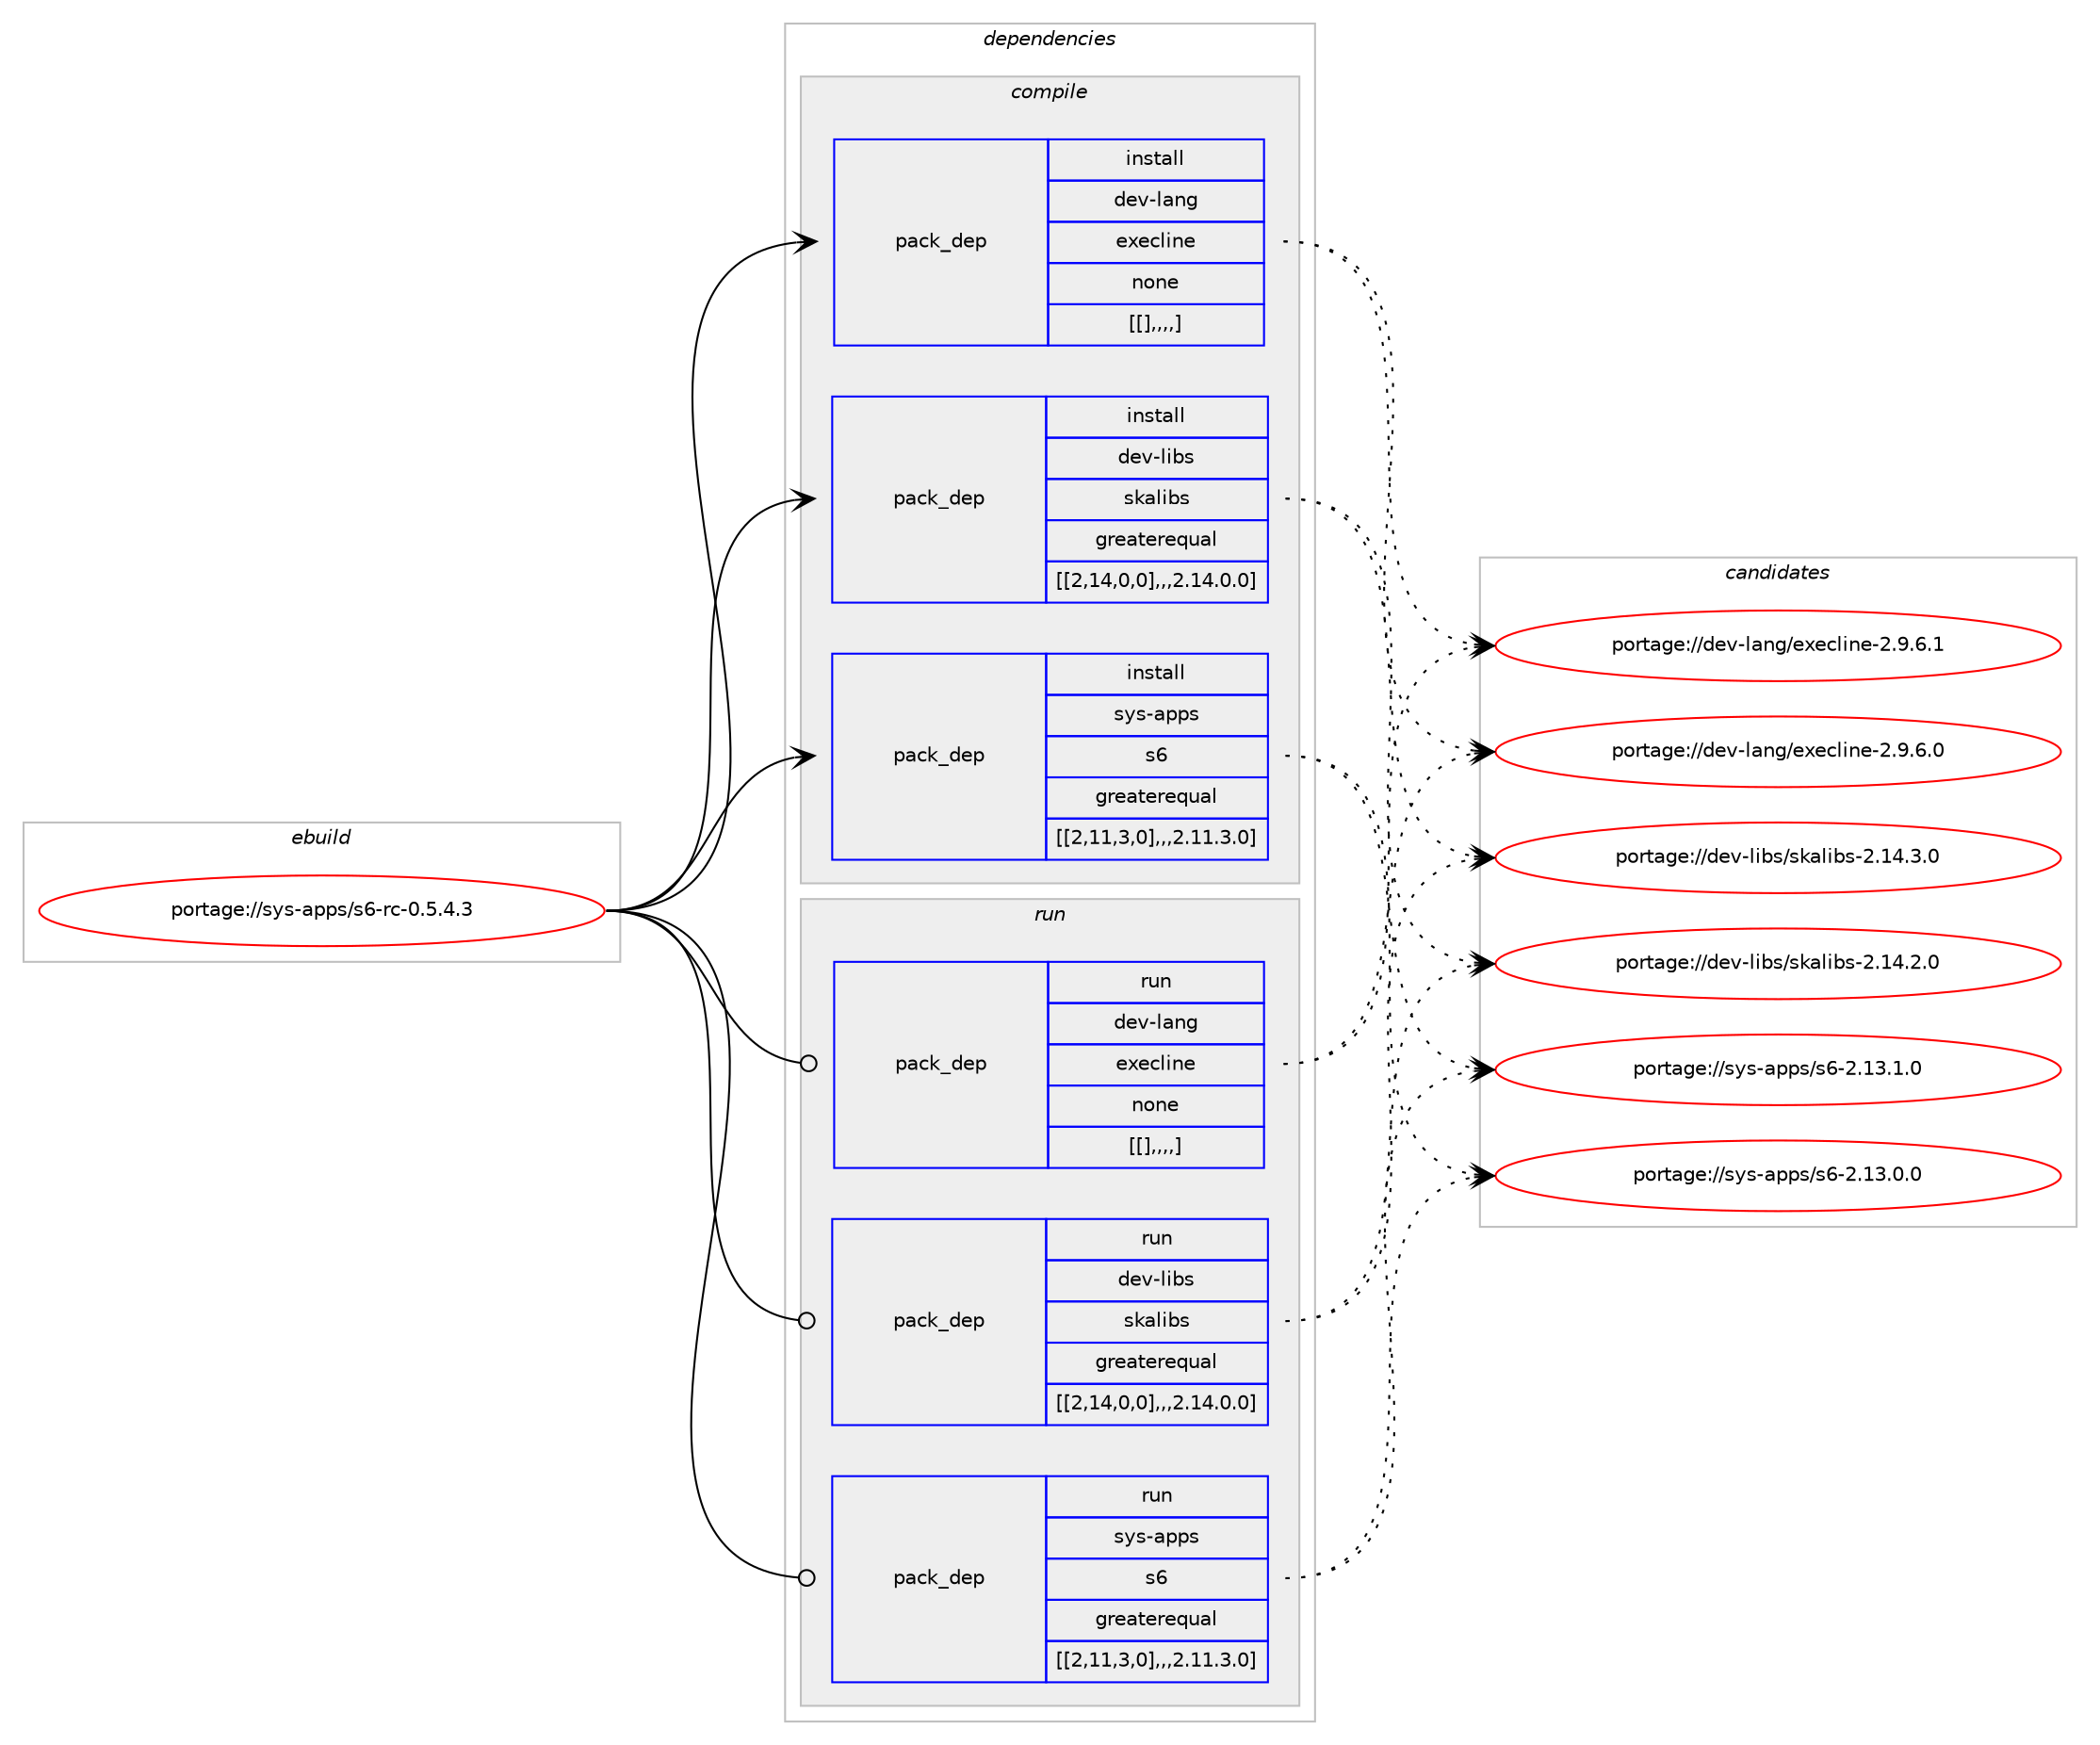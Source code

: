 digraph prolog {

# *************
# Graph options
# *************

newrank=true;
concentrate=true;
compound=true;
graph [rankdir=LR,fontname=Helvetica,fontsize=10,ranksep=1.5];#, ranksep=2.5, nodesep=0.2];
edge  [arrowhead=vee];
node  [fontname=Helvetica,fontsize=10];

# **********
# The ebuild
# **********

subgraph cluster_leftcol {
color=gray;
label=<<i>ebuild</i>>;
id [label="portage://sys-apps/s6-rc-0.5.4.3", color=red, width=4, href="../sys-apps/s6-rc-0.5.4.3.svg"];
}

# ****************
# The dependencies
# ****************

subgraph cluster_midcol {
color=gray;
label=<<i>dependencies</i>>;
subgraph cluster_compile {
fillcolor="#eeeeee";
style=filled;
label=<<i>compile</i>>;
subgraph pack324351 {
dependency445977 [label=<<TABLE BORDER="0" CELLBORDER="1" CELLSPACING="0" CELLPADDING="4" WIDTH="220"><TR><TD ROWSPAN="6" CELLPADDING="30">pack_dep</TD></TR><TR><TD WIDTH="110">install</TD></TR><TR><TD>dev-lang</TD></TR><TR><TD>execline</TD></TR><TR><TD>none</TD></TR><TR><TD>[[],,,,]</TD></TR></TABLE>>, shape=none, color=blue];
}
id:e -> dependency445977:w [weight=20,style="solid",arrowhead="vee"];
subgraph pack324353 {
dependency445981 [label=<<TABLE BORDER="0" CELLBORDER="1" CELLSPACING="0" CELLPADDING="4" WIDTH="220"><TR><TD ROWSPAN="6" CELLPADDING="30">pack_dep</TD></TR><TR><TD WIDTH="110">install</TD></TR><TR><TD>dev-libs</TD></TR><TR><TD>skalibs</TD></TR><TR><TD>greaterequal</TD></TR><TR><TD>[[2,14,0,0],,,2.14.0.0]</TD></TR></TABLE>>, shape=none, color=blue];
}
id:e -> dependency445981:w [weight=20,style="solid",arrowhead="vee"];
subgraph pack324378 {
dependency446025 [label=<<TABLE BORDER="0" CELLBORDER="1" CELLSPACING="0" CELLPADDING="4" WIDTH="220"><TR><TD ROWSPAN="6" CELLPADDING="30">pack_dep</TD></TR><TR><TD WIDTH="110">install</TD></TR><TR><TD>sys-apps</TD></TR><TR><TD>s6</TD></TR><TR><TD>greaterequal</TD></TR><TR><TD>[[2,11,3,0],,,2.11.3.0]</TD></TR></TABLE>>, shape=none, color=blue];
}
id:e -> dependency446025:w [weight=20,style="solid",arrowhead="vee"];
}
subgraph cluster_compileandrun {
fillcolor="#eeeeee";
style=filled;
label=<<i>compile and run</i>>;
}
subgraph cluster_run {
fillcolor="#eeeeee";
style=filled;
label=<<i>run</i>>;
subgraph pack324394 {
dependency446049 [label=<<TABLE BORDER="0" CELLBORDER="1" CELLSPACING="0" CELLPADDING="4" WIDTH="220"><TR><TD ROWSPAN="6" CELLPADDING="30">pack_dep</TD></TR><TR><TD WIDTH="110">run</TD></TR><TR><TD>dev-lang</TD></TR><TR><TD>execline</TD></TR><TR><TD>none</TD></TR><TR><TD>[[],,,,]</TD></TR></TABLE>>, shape=none, color=blue];
}
id:e -> dependency446049:w [weight=20,style="solid",arrowhead="odot"];
subgraph pack324412 {
dependency446051 [label=<<TABLE BORDER="0" CELLBORDER="1" CELLSPACING="0" CELLPADDING="4" WIDTH="220"><TR><TD ROWSPAN="6" CELLPADDING="30">pack_dep</TD></TR><TR><TD WIDTH="110">run</TD></TR><TR><TD>dev-libs</TD></TR><TR><TD>skalibs</TD></TR><TR><TD>greaterequal</TD></TR><TR><TD>[[2,14,0,0],,,2.14.0.0]</TD></TR></TABLE>>, shape=none, color=blue];
}
id:e -> dependency446051:w [weight=20,style="solid",arrowhead="odot"];
subgraph pack324426 {
dependency446074 [label=<<TABLE BORDER="0" CELLBORDER="1" CELLSPACING="0" CELLPADDING="4" WIDTH="220"><TR><TD ROWSPAN="6" CELLPADDING="30">pack_dep</TD></TR><TR><TD WIDTH="110">run</TD></TR><TR><TD>sys-apps</TD></TR><TR><TD>s6</TD></TR><TR><TD>greaterequal</TD></TR><TR><TD>[[2,11,3,0],,,2.11.3.0]</TD></TR></TABLE>>, shape=none, color=blue];
}
id:e -> dependency446074:w [weight=20,style="solid",arrowhead="odot"];
}
}

# **************
# The candidates
# **************

subgraph cluster_choices {
rank=same;
color=gray;
label=<<i>candidates</i>>;

subgraph choice324018 {
color=black;
nodesep=1;
choice100101118451089711010347101120101991081051101014550465746544649 [label="portage://dev-lang/execline-2.9.6.1", color=red, width=4,href="../dev-lang/execline-2.9.6.1.svg"];
choice100101118451089711010347101120101991081051101014550465746544648 [label="portage://dev-lang/execline-2.9.6.0", color=red, width=4,href="../dev-lang/execline-2.9.6.0.svg"];
dependency445977:e -> choice100101118451089711010347101120101991081051101014550465746544649:w [style=dotted,weight="100"];
dependency445977:e -> choice100101118451089711010347101120101991081051101014550465746544648:w [style=dotted,weight="100"];
}
subgraph choice324065 {
color=black;
nodesep=1;
choice1001011184510810598115471151079710810598115455046495246514648 [label="portage://dev-libs/skalibs-2.14.3.0", color=red, width=4,href="../dev-libs/skalibs-2.14.3.0.svg"];
choice1001011184510810598115471151079710810598115455046495246504648 [label="portage://dev-libs/skalibs-2.14.2.0", color=red, width=4,href="../dev-libs/skalibs-2.14.2.0.svg"];
dependency445981:e -> choice1001011184510810598115471151079710810598115455046495246514648:w [style=dotted,weight="100"];
dependency445981:e -> choice1001011184510810598115471151079710810598115455046495246504648:w [style=dotted,weight="100"];
}
subgraph choice324068 {
color=black;
nodesep=1;
choice11512111545971121121154711554455046495146494648 [label="portage://sys-apps/s6-2.13.1.0", color=red, width=4,href="../sys-apps/s6-2.13.1.0.svg"];
choice11512111545971121121154711554455046495146484648 [label="portage://sys-apps/s6-2.13.0.0", color=red, width=4,href="../sys-apps/s6-2.13.0.0.svg"];
dependency446025:e -> choice11512111545971121121154711554455046495146494648:w [style=dotted,weight="100"];
dependency446025:e -> choice11512111545971121121154711554455046495146484648:w [style=dotted,weight="100"];
}
subgraph choice324091 {
color=black;
nodesep=1;
choice100101118451089711010347101120101991081051101014550465746544649 [label="portage://dev-lang/execline-2.9.6.1", color=red, width=4,href="../dev-lang/execline-2.9.6.1.svg"];
choice100101118451089711010347101120101991081051101014550465746544648 [label="portage://dev-lang/execline-2.9.6.0", color=red, width=4,href="../dev-lang/execline-2.9.6.0.svg"];
dependency446049:e -> choice100101118451089711010347101120101991081051101014550465746544649:w [style=dotted,weight="100"];
dependency446049:e -> choice100101118451089711010347101120101991081051101014550465746544648:w [style=dotted,weight="100"];
}
subgraph choice324113 {
color=black;
nodesep=1;
choice1001011184510810598115471151079710810598115455046495246514648 [label="portage://dev-libs/skalibs-2.14.3.0", color=red, width=4,href="../dev-libs/skalibs-2.14.3.0.svg"];
choice1001011184510810598115471151079710810598115455046495246504648 [label="portage://dev-libs/skalibs-2.14.2.0", color=red, width=4,href="../dev-libs/skalibs-2.14.2.0.svg"];
dependency446051:e -> choice1001011184510810598115471151079710810598115455046495246514648:w [style=dotted,weight="100"];
dependency446051:e -> choice1001011184510810598115471151079710810598115455046495246504648:w [style=dotted,weight="100"];
}
subgraph choice324129 {
color=black;
nodesep=1;
choice11512111545971121121154711554455046495146494648 [label="portage://sys-apps/s6-2.13.1.0", color=red, width=4,href="../sys-apps/s6-2.13.1.0.svg"];
choice11512111545971121121154711554455046495146484648 [label="portage://sys-apps/s6-2.13.0.0", color=red, width=4,href="../sys-apps/s6-2.13.0.0.svg"];
dependency446074:e -> choice11512111545971121121154711554455046495146494648:w [style=dotted,weight="100"];
dependency446074:e -> choice11512111545971121121154711554455046495146484648:w [style=dotted,weight="100"];
}
}

}
